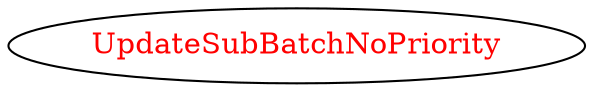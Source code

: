 digraph dependencyGraph {
 concentrate=true;
 ranksep="2.0";
 rankdir="LR"; 
 splines="ortho";
"UpdateSubBatchNoPriority" [fontcolor="red"];
}